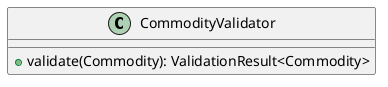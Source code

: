 @startuml

    class CommodityValidator [[CommodityValidator.html]] {
        +validate(Commodity): ValidationResult<Commodity>
    }

@enduml
